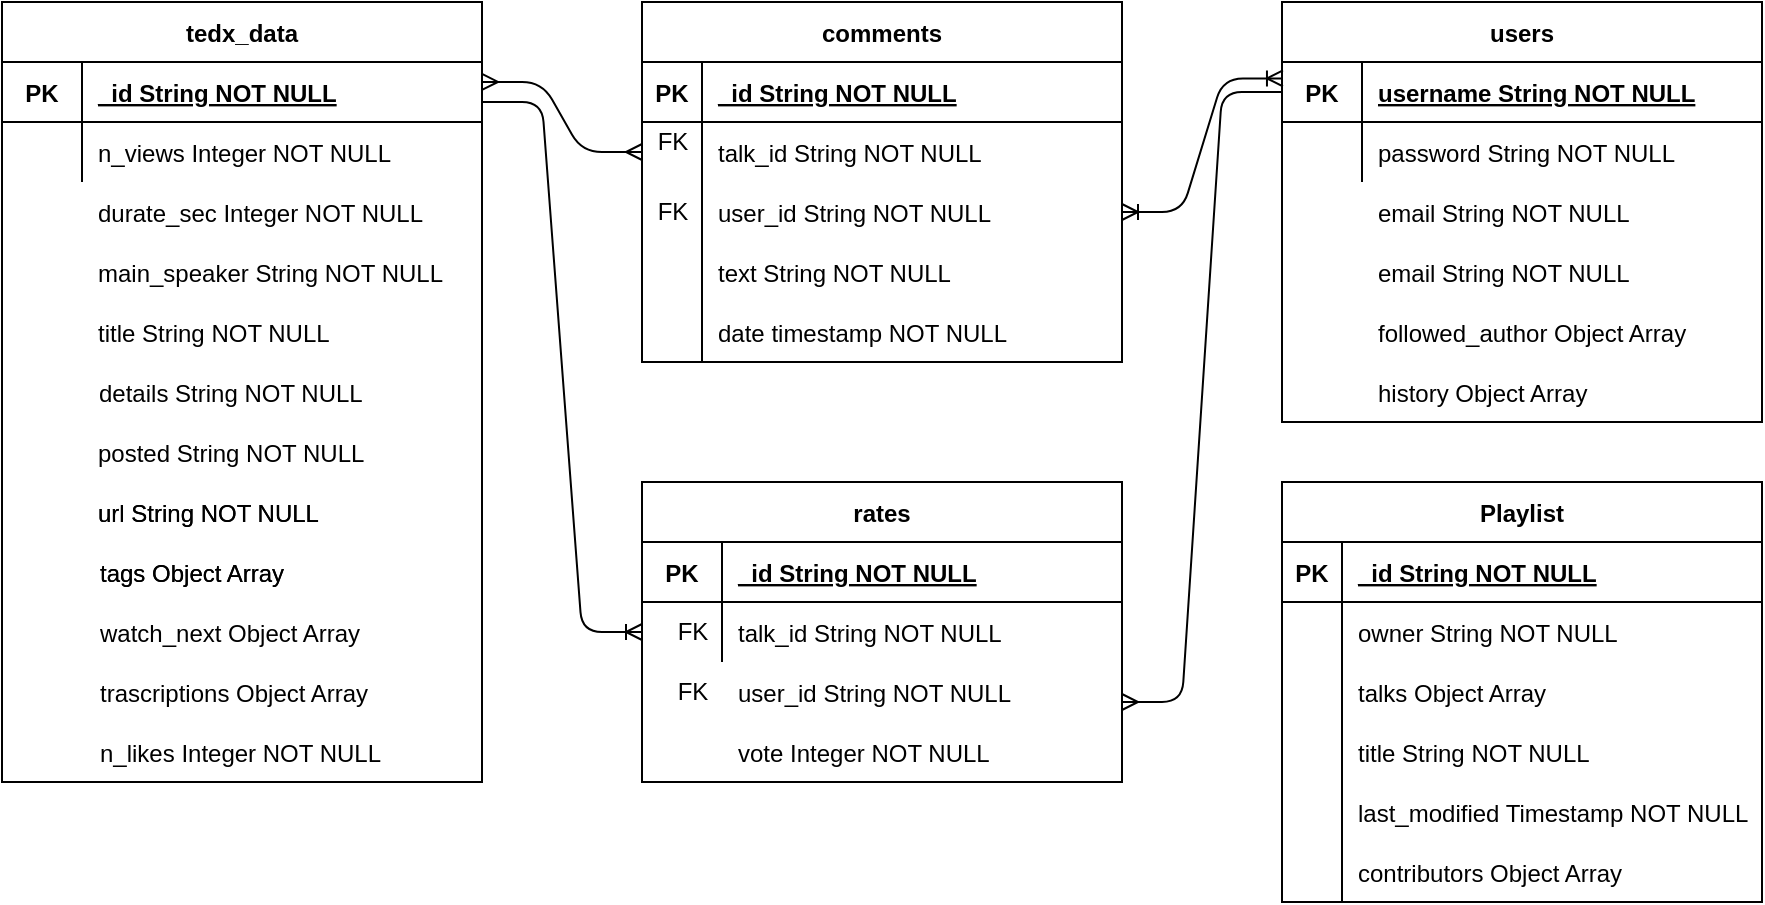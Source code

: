 <mxfile version="14.2.5" type="device"><diagram id="R2lEEEUBdFMjLlhIrx00" name="Page-1"><mxGraphModel dx="1242" dy="456" grid="1" gridSize="10" guides="1" tooltips="1" connect="1" arrows="1" fold="1" page="1" pageScale="1" pageWidth="850" pageHeight="1100" math="0" shadow="0" extFonts="Permanent Marker^https://fonts.googleapis.com/css?family=Permanent+Marker"><root><mxCell id="0"/><mxCell id="1" parent="0"/><mxCell id="C-vyLk0tnHw3VtMMgP7b-23" value="tedx_data" style="shape=table;startSize=30;container=1;collapsible=1;childLayout=tableLayout;fixedRows=1;rowLines=0;fontStyle=1;align=center;resizeLast=1;" parent="1" vertex="1"><mxGeometry x="40" y="80" width="240" height="390" as="geometry"><mxRectangle x="120" y="120" width="90" height="30" as="alternateBounds"/></mxGeometry></mxCell><mxCell id="C-vyLk0tnHw3VtMMgP7b-24" value="" style="shape=partialRectangle;collapsible=0;dropTarget=0;pointerEvents=0;fillColor=none;points=[[0,0.5],[1,0.5]];portConstraint=eastwest;top=0;left=0;right=0;bottom=1;" parent="C-vyLk0tnHw3VtMMgP7b-23" vertex="1"><mxGeometry y="30" width="240" height="30" as="geometry"/></mxCell><mxCell id="C-vyLk0tnHw3VtMMgP7b-25" value="PK" style="shape=partialRectangle;overflow=hidden;connectable=0;fillColor=none;top=0;left=0;bottom=0;right=0;fontStyle=1;" parent="C-vyLk0tnHw3VtMMgP7b-24" vertex="1"><mxGeometry width="40" height="30" as="geometry"/></mxCell><mxCell id="C-vyLk0tnHw3VtMMgP7b-26" value="_id String NOT NULL " style="shape=partialRectangle;overflow=hidden;connectable=0;fillColor=none;top=0;left=0;bottom=0;right=0;align=left;spacingLeft=6;fontStyle=5;" parent="C-vyLk0tnHw3VtMMgP7b-24" vertex="1"><mxGeometry x="40" width="200" height="30" as="geometry"/></mxCell><mxCell id="C-vyLk0tnHw3VtMMgP7b-27" value="" style="shape=partialRectangle;collapsible=0;dropTarget=0;pointerEvents=0;fillColor=none;points=[[0,0.5],[1,0.5]];portConstraint=eastwest;top=0;left=0;right=0;bottom=0;" parent="C-vyLk0tnHw3VtMMgP7b-23" vertex="1"><mxGeometry y="60" width="240" height="30" as="geometry"/></mxCell><mxCell id="C-vyLk0tnHw3VtMMgP7b-28" value="" style="shape=partialRectangle;overflow=hidden;connectable=0;fillColor=none;top=0;left=0;bottom=0;right=0;" parent="C-vyLk0tnHw3VtMMgP7b-27" vertex="1"><mxGeometry width="40" height="30" as="geometry"/></mxCell><mxCell id="C-vyLk0tnHw3VtMMgP7b-29" value="n_views Integer NOT NULL" style="shape=partialRectangle;overflow=hidden;connectable=0;fillColor=none;top=0;left=0;bottom=0;right=0;align=left;spacingLeft=6;" parent="C-vyLk0tnHw3VtMMgP7b-27" vertex="1"><mxGeometry x="40" width="200" height="30" as="geometry"/></mxCell><mxCell id="QtyGbuVGJ7OEJedMyUHA-4" value="" style="shape=partialRectangle;collapsible=0;dropTarget=0;pointerEvents=0;fillColor=none;points=[[0,0.5],[1,0.5]];portConstraint=eastwest;top=0;left=0;right=0;bottom=0;align=left;" vertex="1" parent="1"><mxGeometry x="80" y="170" width="210" height="30" as="geometry"/></mxCell><mxCell id="QtyGbuVGJ7OEJedMyUHA-5" value="" style="shape=partialRectangle;overflow=hidden;connectable=0;fillColor=none;top=0;left=0;bottom=0;right=0;" vertex="1" parent="QtyGbuVGJ7OEJedMyUHA-4"><mxGeometry width="25.2" height="30" as="geometry"/></mxCell><mxCell id="QtyGbuVGJ7OEJedMyUHA-6" value="durate_sec Integer NOT NULL" style="shape=partialRectangle;overflow=hidden;connectable=0;fillColor=none;top=0;left=0;bottom=0;right=0;align=left;spacingLeft=6;" vertex="1" parent="QtyGbuVGJ7OEJedMyUHA-4"><mxGeometry width="184.8" height="30" as="geometry"/></mxCell><mxCell id="QtyGbuVGJ7OEJedMyUHA-7" value="" style="shape=partialRectangle;collapsible=0;dropTarget=0;pointerEvents=0;fillColor=none;points=[[0,0.5],[1,0.5]];portConstraint=eastwest;top=0;left=0;right=0;bottom=0;" vertex="1" parent="1"><mxGeometry x="80" y="200" width="210" height="30" as="geometry"/></mxCell><mxCell id="QtyGbuVGJ7OEJedMyUHA-8" value="" style="shape=partialRectangle;overflow=hidden;connectable=0;fillColor=none;top=0;left=0;bottom=0;right=0;" vertex="1" parent="QtyGbuVGJ7OEJedMyUHA-7"><mxGeometry width="25.2" height="30" as="geometry"/></mxCell><mxCell id="QtyGbuVGJ7OEJedMyUHA-9" value="main_speaker String NOT NULL" style="shape=partialRectangle;overflow=hidden;connectable=0;fillColor=none;top=0;left=0;bottom=0;right=0;align=left;spacingLeft=6;" vertex="1" parent="QtyGbuVGJ7OEJedMyUHA-7"><mxGeometry width="200" height="30" as="geometry"/></mxCell><mxCell id="QtyGbuVGJ7OEJedMyUHA-10" value="" style="shape=partialRectangle;collapsible=0;dropTarget=0;pointerEvents=0;fillColor=none;points=[[0,0.5],[1,0.5]];portConstraint=eastwest;top=0;left=0;right=0;bottom=0;" vertex="1" parent="1"><mxGeometry x="90" y="230" width="200" height="30" as="geometry"/></mxCell><mxCell id="QtyGbuVGJ7OEJedMyUHA-11" value="" style="shape=partialRectangle;overflow=hidden;connectable=0;fillColor=none;top=0;left=0;bottom=0;right=0;" vertex="1" parent="QtyGbuVGJ7OEJedMyUHA-10"><mxGeometry width="24" height="30" as="geometry"/></mxCell><mxCell id="QtyGbuVGJ7OEJedMyUHA-12" value="title String NOT NULL" style="shape=partialRectangle;overflow=hidden;connectable=0;fillColor=none;top=0;left=0;bottom=0;right=0;align=left;spacingLeft=6;" vertex="1" parent="QtyGbuVGJ7OEJedMyUHA-10"><mxGeometry x="-10" width="200" height="30" as="geometry"/></mxCell><mxCell id="QtyGbuVGJ7OEJedMyUHA-13" value="" style="shape=partialRectangle;collapsible=0;dropTarget=0;pointerEvents=0;fillColor=none;points=[[0,0.5],[1,0.5]];portConstraint=eastwest;top=0;left=0;right=0;bottom=0;" vertex="1" parent="1"><mxGeometry x="90" y="260" width="190" height="30" as="geometry"/></mxCell><mxCell id="QtyGbuVGJ7OEJedMyUHA-14" value="" style="shape=partialRectangle;overflow=hidden;connectable=0;fillColor=none;top=0;left=0;bottom=0;right=0;" vertex="1" parent="QtyGbuVGJ7OEJedMyUHA-13"><mxGeometry width="22.8" height="30" as="geometry"/></mxCell><mxCell id="QtyGbuVGJ7OEJedMyUHA-15" value="details String NOT NULL" style="shape=partialRectangle;overflow=hidden;connectable=0;fillColor=none;top=0;left=0;bottom=0;right=0;align=left;spacingLeft=6;" vertex="1" parent="QtyGbuVGJ7OEJedMyUHA-13"><mxGeometry x="-9.5" width="190" height="30" as="geometry"/></mxCell><mxCell id="QtyGbuVGJ7OEJedMyUHA-16" value="" style="shape=partialRectangle;collapsible=0;dropTarget=0;pointerEvents=0;fillColor=none;points=[[0,0.5],[1,0.5]];portConstraint=eastwest;top=0;left=0;right=0;bottom=0;" vertex="1" parent="1"><mxGeometry x="90" y="290" width="200" height="30" as="geometry"/></mxCell><mxCell id="QtyGbuVGJ7OEJedMyUHA-17" value="" style="shape=partialRectangle;overflow=hidden;connectable=0;fillColor=none;top=0;left=0;bottom=0;right=0;" vertex="1" parent="QtyGbuVGJ7OEJedMyUHA-16"><mxGeometry width="24" height="30" as="geometry"/></mxCell><mxCell id="QtyGbuVGJ7OEJedMyUHA-18" value="posted String NOT NULL" style="shape=partialRectangle;overflow=hidden;connectable=0;fillColor=none;top=0;left=0;bottom=0;right=0;align=left;spacingLeft=6;" vertex="1" parent="QtyGbuVGJ7OEJedMyUHA-16"><mxGeometry x="-10" width="200" height="30" as="geometry"/></mxCell><mxCell id="QtyGbuVGJ7OEJedMyUHA-19" value="" style="shape=partialRectangle;collapsible=0;dropTarget=0;pointerEvents=0;fillColor=none;points=[[0,0.5],[1,0.5]];portConstraint=eastwest;top=0;left=0;right=0;bottom=0;" vertex="1" parent="1"><mxGeometry x="90" y="320" width="200" height="30" as="geometry"/></mxCell><mxCell id="QtyGbuVGJ7OEJedMyUHA-20" value="" style="shape=partialRectangle;overflow=hidden;connectable=0;fillColor=none;top=0;left=0;bottom=0;right=0;" vertex="1" parent="QtyGbuVGJ7OEJedMyUHA-19"><mxGeometry width="24" height="30" as="geometry"/></mxCell><mxCell id="QtyGbuVGJ7OEJedMyUHA-21" value="url String NOT NULL" style="shape=partialRectangle;overflow=hidden;connectable=0;fillColor=none;top=0;left=0;bottom=0;right=0;align=left;spacingLeft=6;" vertex="1" parent="QtyGbuVGJ7OEJedMyUHA-19"><mxGeometry x="-10" width="200" height="30" as="geometry"/></mxCell><mxCell id="QtyGbuVGJ7OEJedMyUHA-22" value="" style="shape=partialRectangle;collapsible=0;dropTarget=0;pointerEvents=0;fillColor=none;points=[[0,0.5],[1,0.5]];portConstraint=eastwest;top=0;left=0;right=0;bottom=0;" vertex="1" parent="1"><mxGeometry x="90" y="350" width="180" height="30" as="geometry"/></mxCell><mxCell id="QtyGbuVGJ7OEJedMyUHA-23" value="" style="shape=partialRectangle;overflow=hidden;connectable=0;fillColor=none;top=0;left=0;bottom=0;right=0;" vertex="1" parent="QtyGbuVGJ7OEJedMyUHA-22"><mxGeometry width="21.6" height="30" as="geometry"/></mxCell><mxCell id="QtyGbuVGJ7OEJedMyUHA-24" value="tags Object Array" style="shape=partialRectangle;overflow=hidden;connectable=0;fillColor=none;top=0;left=0;bottom=0;right=0;align=left;spacingLeft=6;" vertex="1" parent="QtyGbuVGJ7OEJedMyUHA-22"><mxGeometry x="-9" width="180" height="30" as="geometry"/></mxCell><mxCell id="QtyGbuVGJ7OEJedMyUHA-25" value="" style="shape=partialRectangle;collapsible=0;dropTarget=0;pointerEvents=0;fillColor=none;points=[[0,0.5],[1,0.5]];portConstraint=eastwest;top=0;left=0;right=0;bottom=0;" vertex="1" parent="1"><mxGeometry x="90" y="320" width="200" height="30" as="geometry"/></mxCell><mxCell id="QtyGbuVGJ7OEJedMyUHA-26" value="" style="shape=partialRectangle;overflow=hidden;connectable=0;fillColor=none;top=0;left=0;bottom=0;right=0;" vertex="1" parent="QtyGbuVGJ7OEJedMyUHA-25"><mxGeometry width="24" height="30" as="geometry"/></mxCell><mxCell id="QtyGbuVGJ7OEJedMyUHA-27" value="url String NOT NULL" style="shape=partialRectangle;overflow=hidden;connectable=0;fillColor=none;top=0;left=0;bottom=0;right=0;align=left;spacingLeft=6;" vertex="1" parent="QtyGbuVGJ7OEJedMyUHA-25"><mxGeometry x="-10" width="200" height="30" as="geometry"/></mxCell><mxCell id="QtyGbuVGJ7OEJedMyUHA-28" value="" style="shape=partialRectangle;collapsible=0;dropTarget=0;pointerEvents=0;fillColor=none;points=[[0,0.5],[1,0.5]];portConstraint=eastwest;top=0;left=0;right=0;bottom=0;" vertex="1" parent="1"><mxGeometry x="90" y="350" width="180" height="30" as="geometry"/></mxCell><mxCell id="QtyGbuVGJ7OEJedMyUHA-29" value="" style="shape=partialRectangle;overflow=hidden;connectable=0;fillColor=none;top=0;left=0;bottom=0;right=0;" vertex="1" parent="QtyGbuVGJ7OEJedMyUHA-28"><mxGeometry width="21.6" height="30" as="geometry"/></mxCell><mxCell id="QtyGbuVGJ7OEJedMyUHA-30" value="tags Object Array" style="shape=partialRectangle;overflow=hidden;connectable=0;fillColor=none;top=0;left=0;bottom=0;right=0;align=left;spacingLeft=6;" vertex="1" parent="QtyGbuVGJ7OEJedMyUHA-28"><mxGeometry x="-9" width="180" height="30" as="geometry"/></mxCell><mxCell id="QtyGbuVGJ7OEJedMyUHA-37" value="" style="shape=partialRectangle;collapsible=0;dropTarget=0;pointerEvents=0;fillColor=none;points=[[0,0.5],[1,0.5]];portConstraint=eastwest;top=0;left=0;right=0;bottom=0;" vertex="1" parent="1"><mxGeometry x="90" y="380" width="180" height="30" as="geometry"/></mxCell><mxCell id="QtyGbuVGJ7OEJedMyUHA-38" value="" style="shape=partialRectangle;overflow=hidden;connectable=0;fillColor=none;top=0;left=0;bottom=0;right=0;" vertex="1" parent="QtyGbuVGJ7OEJedMyUHA-37"><mxGeometry width="21.6" height="30" as="geometry"/></mxCell><mxCell id="QtyGbuVGJ7OEJedMyUHA-39" value="watch_next Object Array" style="shape=partialRectangle;overflow=hidden;connectable=0;fillColor=none;top=0;left=0;bottom=0;right=0;align=left;spacingLeft=6;" vertex="1" parent="QtyGbuVGJ7OEJedMyUHA-37"><mxGeometry x="-9" width="180" height="30" as="geometry"/></mxCell><mxCell id="QtyGbuVGJ7OEJedMyUHA-40" value="" style="shape=partialRectangle;collapsible=0;dropTarget=0;pointerEvents=0;fillColor=none;points=[[0,0.5],[1,0.5]];portConstraint=eastwest;top=0;left=0;right=0;bottom=0;" vertex="1" parent="1"><mxGeometry x="90" y="410" width="180" height="30" as="geometry"/></mxCell><mxCell id="QtyGbuVGJ7OEJedMyUHA-41" value="" style="shape=partialRectangle;overflow=hidden;connectable=0;fillColor=none;top=0;left=0;bottom=0;right=0;" vertex="1" parent="QtyGbuVGJ7OEJedMyUHA-40"><mxGeometry width="21.6" height="30" as="geometry"/></mxCell><mxCell id="QtyGbuVGJ7OEJedMyUHA-42" value="trascriptions Object Array" style="shape=partialRectangle;overflow=hidden;connectable=0;fillColor=none;top=0;left=0;bottom=0;right=0;align=left;spacingLeft=6;" vertex="1" parent="QtyGbuVGJ7OEJedMyUHA-40"><mxGeometry x="-9" width="180" height="30" as="geometry"/></mxCell><mxCell id="QtyGbuVGJ7OEJedMyUHA-43" value="" style="shape=partialRectangle;collapsible=0;dropTarget=0;pointerEvents=0;fillColor=none;points=[[0,0.5],[1,0.5]];portConstraint=eastwest;top=0;left=0;right=0;bottom=0;fontColor=#009900;" vertex="1" parent="1"><mxGeometry x="90" y="440" width="180" height="30" as="geometry"/></mxCell><mxCell id="QtyGbuVGJ7OEJedMyUHA-44" value="" style="shape=partialRectangle;overflow=hidden;connectable=0;fillColor=none;top=0;left=0;bottom=0;right=0;" vertex="1" parent="QtyGbuVGJ7OEJedMyUHA-43"><mxGeometry width="21.6" height="30" as="geometry"/></mxCell><mxCell id="QtyGbuVGJ7OEJedMyUHA-45" value="n_likes Integer NOT NULL" style="shape=partialRectangle;overflow=hidden;connectable=0;fillColor=none;top=0;left=0;bottom=0;right=0;align=left;spacingLeft=6;" vertex="1" parent="QtyGbuVGJ7OEJedMyUHA-43"><mxGeometry x="-9" width="180" height="30" as="geometry"/></mxCell><mxCell id="QtyGbuVGJ7OEJedMyUHA-46" value="users" style="shape=table;startSize=30;container=1;collapsible=1;childLayout=tableLayout;fixedRows=1;rowLines=0;fontStyle=1;align=center;resizeLast=1;" vertex="1" parent="1"><mxGeometry x="680" y="80" width="240" height="210" as="geometry"><mxRectangle x="120" y="120" width="90" height="30" as="alternateBounds"/></mxGeometry></mxCell><mxCell id="QtyGbuVGJ7OEJedMyUHA-47" value="" style="shape=partialRectangle;collapsible=0;dropTarget=0;pointerEvents=0;fillColor=none;points=[[0,0.5],[1,0.5]];portConstraint=eastwest;top=0;left=0;right=0;bottom=1;" vertex="1" parent="QtyGbuVGJ7OEJedMyUHA-46"><mxGeometry y="30" width="240" height="30" as="geometry"/></mxCell><mxCell id="QtyGbuVGJ7OEJedMyUHA-48" value="PK" style="shape=partialRectangle;overflow=hidden;connectable=0;fillColor=none;top=0;left=0;bottom=0;right=0;fontStyle=1;" vertex="1" parent="QtyGbuVGJ7OEJedMyUHA-47"><mxGeometry width="40" height="30" as="geometry"/></mxCell><mxCell id="QtyGbuVGJ7OEJedMyUHA-49" value="username String NOT NULL" style="shape=partialRectangle;overflow=hidden;connectable=0;fillColor=none;top=0;left=0;bottom=0;right=0;align=left;spacingLeft=6;fontStyle=5;" vertex="1" parent="QtyGbuVGJ7OEJedMyUHA-47"><mxGeometry x="40" width="200" height="30" as="geometry"/></mxCell><mxCell id="QtyGbuVGJ7OEJedMyUHA-50" value="" style="shape=partialRectangle;collapsible=0;dropTarget=0;pointerEvents=0;fillColor=none;points=[[0,0.5],[1,0.5]];portConstraint=eastwest;top=0;left=0;right=0;bottom=0;" vertex="1" parent="QtyGbuVGJ7OEJedMyUHA-46"><mxGeometry y="60" width="240" height="30" as="geometry"/></mxCell><mxCell id="QtyGbuVGJ7OEJedMyUHA-51" value="" style="shape=partialRectangle;overflow=hidden;connectable=0;fillColor=none;top=0;left=0;bottom=0;right=0;" vertex="1" parent="QtyGbuVGJ7OEJedMyUHA-50"><mxGeometry width="40" height="30" as="geometry"/></mxCell><mxCell id="QtyGbuVGJ7OEJedMyUHA-52" value="password String NOT NULL" style="shape=partialRectangle;overflow=hidden;connectable=0;fillColor=none;top=0;left=0;bottom=0;right=0;align=left;spacingLeft=6;" vertex="1" parent="QtyGbuVGJ7OEJedMyUHA-50"><mxGeometry x="40" width="200" height="30" as="geometry"/></mxCell><mxCell id="QtyGbuVGJ7OEJedMyUHA-53" value="" style="shape=partialRectangle;collapsible=0;dropTarget=0;pointerEvents=0;fillColor=none;points=[[0,0.5],[1,0.5]];portConstraint=eastwest;top=0;left=0;right=0;bottom=0;align=left;" vertex="1" parent="1"><mxGeometry x="720" y="170" width="200" height="30" as="geometry"/></mxCell><mxCell id="QtyGbuVGJ7OEJedMyUHA-54" value="" style="shape=partialRectangle;overflow=hidden;connectable=0;fillColor=none;top=0;left=0;bottom=0;right=0;" vertex="1" parent="QtyGbuVGJ7OEJedMyUHA-53"><mxGeometry width="24" height="30" as="geometry"/></mxCell><mxCell id="QtyGbuVGJ7OEJedMyUHA-55" value="email String NOT NULL" style="shape=partialRectangle;overflow=hidden;connectable=0;fillColor=none;top=0;left=0;bottom=0;right=0;align=left;spacingLeft=6;" vertex="1" parent="QtyGbuVGJ7OEJedMyUHA-53"><mxGeometry width="176" height="30" as="geometry"/></mxCell><mxCell id="QtyGbuVGJ7OEJedMyUHA-125" value="rates" style="shape=table;startSize=30;container=1;collapsible=1;childLayout=tableLayout;fixedRows=1;rowLines=0;fontStyle=1;align=center;resizeLast=1;" vertex="1" parent="1"><mxGeometry x="360" y="320" width="240" height="150" as="geometry"><mxRectangle x="120" y="120" width="90" height="30" as="alternateBounds"/></mxGeometry></mxCell><mxCell id="QtyGbuVGJ7OEJedMyUHA-126" value="" style="shape=partialRectangle;collapsible=0;dropTarget=0;pointerEvents=0;fillColor=none;points=[[0,0.5],[1,0.5]];portConstraint=eastwest;top=0;left=0;right=0;bottom=1;" vertex="1" parent="QtyGbuVGJ7OEJedMyUHA-125"><mxGeometry y="30" width="240" height="30" as="geometry"/></mxCell><mxCell id="QtyGbuVGJ7OEJedMyUHA-127" value="PK" style="shape=partialRectangle;overflow=hidden;connectable=0;fillColor=none;top=0;left=0;bottom=0;right=0;fontStyle=1;" vertex="1" parent="QtyGbuVGJ7OEJedMyUHA-126"><mxGeometry width="40" height="30" as="geometry"/></mxCell><mxCell id="QtyGbuVGJ7OEJedMyUHA-128" value="_id String NOT NULL" style="shape=partialRectangle;overflow=hidden;connectable=0;fillColor=none;top=0;left=0;bottom=0;right=0;align=left;spacingLeft=6;fontStyle=5;" vertex="1" parent="QtyGbuVGJ7OEJedMyUHA-126"><mxGeometry x="40" width="200" height="30" as="geometry"/></mxCell><mxCell id="QtyGbuVGJ7OEJedMyUHA-129" value="" style="shape=partialRectangle;collapsible=0;dropTarget=0;pointerEvents=0;fillColor=none;points=[[0,0.5],[1,0.5]];portConstraint=eastwest;top=0;left=0;right=0;bottom=0;" vertex="1" parent="QtyGbuVGJ7OEJedMyUHA-125"><mxGeometry y="60" width="240" height="30" as="geometry"/></mxCell><mxCell id="QtyGbuVGJ7OEJedMyUHA-130" value="" style="shape=partialRectangle;overflow=hidden;connectable=0;fillColor=none;top=0;left=0;bottom=0;right=0;" vertex="1" parent="QtyGbuVGJ7OEJedMyUHA-129"><mxGeometry width="40" height="30" as="geometry"/></mxCell><mxCell id="QtyGbuVGJ7OEJedMyUHA-131" value="talk_id String NOT NULL" style="shape=partialRectangle;overflow=hidden;connectable=0;fillColor=none;top=0;left=0;bottom=0;right=0;align=left;spacingLeft=6;" vertex="1" parent="QtyGbuVGJ7OEJedMyUHA-129"><mxGeometry x="40" width="200" height="30" as="geometry"/></mxCell><mxCell id="QtyGbuVGJ7OEJedMyUHA-132" value="" style="shape=partialRectangle;collapsible=0;dropTarget=0;pointerEvents=0;fillColor=none;points=[[0,0.5],[1,0.5]];portConstraint=eastwest;top=0;left=0;right=0;bottom=0;align=left;" vertex="1" parent="1"><mxGeometry x="410" y="120" width="210" height="30" as="geometry"/></mxCell><mxCell id="QtyGbuVGJ7OEJedMyUHA-133" value="" style="shape=partialRectangle;overflow=hidden;connectable=0;fillColor=none;top=0;left=0;bottom=0;right=0;" vertex="1" parent="QtyGbuVGJ7OEJedMyUHA-132"><mxGeometry y="-40" width="25.2" height="30" as="geometry"/></mxCell><mxCell id="QtyGbuVGJ7OEJedMyUHA-135" value="" style="shape=partialRectangle;collapsible=0;dropTarget=0;pointerEvents=0;fillColor=none;points=[[0,0.5],[1,0.5]];portConstraint=eastwest;top=0;left=0;right=0;bottom=0;align=left;" vertex="1" parent="1"><mxGeometry x="400" y="440" width="210" height="30" as="geometry"/></mxCell><mxCell id="QtyGbuVGJ7OEJedMyUHA-136" value="" style="shape=partialRectangle;overflow=hidden;connectable=0;fillColor=none;top=0;left=0;bottom=0;right=0;" vertex="1" parent="QtyGbuVGJ7OEJedMyUHA-135"><mxGeometry width="25.2" height="30" as="geometry"/></mxCell><mxCell id="QtyGbuVGJ7OEJedMyUHA-137" value="vote Integer NOT NULL" style="shape=partialRectangle;overflow=hidden;connectable=0;fillColor=none;top=0;left=0;bottom=0;right=0;align=left;spacingLeft=6;" vertex="1" parent="QtyGbuVGJ7OEJedMyUHA-135"><mxGeometry width="184.8" height="30" as="geometry"/></mxCell><mxCell id="QtyGbuVGJ7OEJedMyUHA-149" value="&lt;font color=&quot;#000000&quot;&gt;FK&lt;/font&gt;" style="text;html=1;resizable=0;autosize=1;align=center;verticalAlign=middle;points=[];fillColor=none;strokeColor=none;rounded=0;fontColor=#009900;" vertex="1" parent="1"><mxGeometry x="370" y="385" width="30" height="20" as="geometry"/></mxCell><mxCell id="QtyGbuVGJ7OEJedMyUHA-151" value="&lt;font color=&quot;#000000&quot;&gt;FK&lt;/font&gt;" style="text;html=1;resizable=0;autosize=1;align=center;verticalAlign=middle;points=[];fillColor=none;strokeColor=none;rounded=0;fontColor=#009900;" vertex="1" parent="1"><mxGeometry x="370" y="415" width="30" height="20" as="geometry"/></mxCell><mxCell id="QtyGbuVGJ7OEJedMyUHA-134" value="user_id String NOT NULL" style="shape=partialRectangle;overflow=hidden;connectable=0;fillColor=none;top=0;left=0;bottom=0;right=0;align=left;spacingLeft=6;" vertex="1" parent="1"><mxGeometry x="400" y="410" width="184.8" height="30" as="geometry"/></mxCell><mxCell id="QtyGbuVGJ7OEJedMyUHA-176" value="comments" style="shape=table;startSize=30;container=1;collapsible=1;childLayout=tableLayout;fixedRows=1;rowLines=0;fontStyle=1;align=center;resizeLast=1;" vertex="1" parent="1"><mxGeometry x="360" y="80" width="240" height="180" as="geometry"/></mxCell><mxCell id="QtyGbuVGJ7OEJedMyUHA-177" value="" style="shape=partialRectangle;collapsible=0;dropTarget=0;pointerEvents=0;fillColor=none;top=0;left=0;bottom=1;right=0;points=[[0,0.5],[1,0.5]];portConstraint=eastwest;" vertex="1" parent="QtyGbuVGJ7OEJedMyUHA-176"><mxGeometry y="30" width="240" height="30" as="geometry"/></mxCell><mxCell id="QtyGbuVGJ7OEJedMyUHA-178" value="PK" style="shape=partialRectangle;connectable=0;fillColor=none;top=0;left=0;bottom=0;right=0;fontStyle=1;overflow=hidden;" vertex="1" parent="QtyGbuVGJ7OEJedMyUHA-177"><mxGeometry width="30" height="30" as="geometry"/></mxCell><mxCell id="QtyGbuVGJ7OEJedMyUHA-179" value="_id String NOT NULL" style="shape=partialRectangle;connectable=0;fillColor=none;top=0;left=0;bottom=0;right=0;align=left;spacingLeft=6;fontStyle=5;overflow=hidden;" vertex="1" parent="QtyGbuVGJ7OEJedMyUHA-177"><mxGeometry x="30" width="210" height="30" as="geometry"/></mxCell><mxCell id="QtyGbuVGJ7OEJedMyUHA-180" value="" style="shape=partialRectangle;collapsible=0;dropTarget=0;pointerEvents=0;fillColor=none;top=0;left=0;bottom=0;right=0;points=[[0,0.5],[1,0.5]];portConstraint=eastwest;" vertex="1" parent="QtyGbuVGJ7OEJedMyUHA-176"><mxGeometry y="60" width="240" height="30" as="geometry"/></mxCell><mxCell id="QtyGbuVGJ7OEJedMyUHA-181" value="" style="shape=partialRectangle;connectable=0;fillColor=none;top=0;left=0;bottom=0;right=0;editable=1;overflow=hidden;" vertex="1" parent="QtyGbuVGJ7OEJedMyUHA-180"><mxGeometry width="30" height="30" as="geometry"/></mxCell><mxCell id="QtyGbuVGJ7OEJedMyUHA-182" value="talk_id String NOT NULL" style="shape=partialRectangle;connectable=0;fillColor=none;top=0;left=0;bottom=0;right=0;align=left;spacingLeft=6;overflow=hidden;" vertex="1" parent="QtyGbuVGJ7OEJedMyUHA-180"><mxGeometry x="30" width="210" height="30" as="geometry"/></mxCell><mxCell id="QtyGbuVGJ7OEJedMyUHA-183" value="" style="shape=partialRectangle;collapsible=0;dropTarget=0;pointerEvents=0;fillColor=none;top=0;left=0;bottom=0;right=0;points=[[0,0.5],[1,0.5]];portConstraint=eastwest;" vertex="1" parent="QtyGbuVGJ7OEJedMyUHA-176"><mxGeometry y="90" width="240" height="30" as="geometry"/></mxCell><mxCell id="QtyGbuVGJ7OEJedMyUHA-184" value="" style="shape=partialRectangle;connectable=0;fillColor=none;top=0;left=0;bottom=0;right=0;editable=1;overflow=hidden;" vertex="1" parent="QtyGbuVGJ7OEJedMyUHA-183"><mxGeometry width="30" height="30" as="geometry"/></mxCell><mxCell id="QtyGbuVGJ7OEJedMyUHA-185" value="user_id String NOT NULL" style="shape=partialRectangle;connectable=0;fillColor=none;top=0;left=0;bottom=0;right=0;align=left;spacingLeft=6;overflow=hidden;" vertex="1" parent="QtyGbuVGJ7OEJedMyUHA-183"><mxGeometry x="30" width="210" height="30" as="geometry"/></mxCell><mxCell id="QtyGbuVGJ7OEJedMyUHA-186" value="" style="shape=partialRectangle;collapsible=0;dropTarget=0;pointerEvents=0;fillColor=none;top=0;left=0;bottom=0;right=0;points=[[0,0.5],[1,0.5]];portConstraint=eastwest;" vertex="1" parent="QtyGbuVGJ7OEJedMyUHA-176"><mxGeometry y="120" width="240" height="30" as="geometry"/></mxCell><mxCell id="QtyGbuVGJ7OEJedMyUHA-187" value="" style="shape=partialRectangle;connectable=0;fillColor=none;top=0;left=0;bottom=0;right=0;editable=1;overflow=hidden;" vertex="1" parent="QtyGbuVGJ7OEJedMyUHA-186"><mxGeometry width="30" height="30" as="geometry"/></mxCell><mxCell id="QtyGbuVGJ7OEJedMyUHA-188" value="text String NOT NULL" style="shape=partialRectangle;connectable=0;fillColor=none;top=0;left=0;bottom=0;right=0;align=left;spacingLeft=6;overflow=hidden;" vertex="1" parent="QtyGbuVGJ7OEJedMyUHA-186"><mxGeometry x="30" width="210" height="30" as="geometry"/></mxCell><mxCell id="QtyGbuVGJ7OEJedMyUHA-189" value="" style="shape=partialRectangle;collapsible=0;dropTarget=0;pointerEvents=0;fillColor=none;top=0;left=0;bottom=0;right=0;points=[[0,0.5],[1,0.5]];portConstraint=eastwest;" vertex="1" parent="QtyGbuVGJ7OEJedMyUHA-176"><mxGeometry y="150" width="240" height="30" as="geometry"/></mxCell><mxCell id="QtyGbuVGJ7OEJedMyUHA-190" value="" style="shape=partialRectangle;connectable=0;fillColor=none;top=0;left=0;bottom=0;right=0;editable=1;overflow=hidden;" vertex="1" parent="QtyGbuVGJ7OEJedMyUHA-189"><mxGeometry width="30" height="30" as="geometry"/></mxCell><mxCell id="QtyGbuVGJ7OEJedMyUHA-191" value="date timestamp NOT NULL" style="shape=partialRectangle;connectable=0;fillColor=none;top=0;left=0;bottom=0;right=0;align=left;spacingLeft=6;overflow=hidden;" vertex="1" parent="QtyGbuVGJ7OEJedMyUHA-189"><mxGeometry x="30" width="210" height="30" as="geometry"/></mxCell><mxCell id="QtyGbuVGJ7OEJedMyUHA-196" value="" style="edgeStyle=entityRelationEdgeStyle;fontSize=12;html=1;endArrow=ERoneToMany;startArrow=ERoneToMany;entryX=0.002;entryY=0.273;entryDx=0;entryDy=0;exitX=1;exitY=0.5;exitDx=0;exitDy=0;entryPerimeter=0;" edge="1" parent="1" source="QtyGbuVGJ7OEJedMyUHA-183" target="QtyGbuVGJ7OEJedMyUHA-47"><mxGeometry width="100" height="100" relative="1" as="geometry"><mxPoint x="610" y="45" as="sourcePoint"/><mxPoint x="640" y="125" as="targetPoint"/></mxGeometry></mxCell><mxCell id="QtyGbuVGJ7OEJedMyUHA-199" value="" style="edgeStyle=entityRelationEdgeStyle;fontSize=12;html=1;endArrow=ERmany;startArrow=ERmany;exitX=1;exitY=0.333;exitDx=0;exitDy=0;entryX=0;entryY=0.5;entryDx=0;entryDy=0;exitPerimeter=0;" edge="1" parent="1" source="C-vyLk0tnHw3VtMMgP7b-24" target="QtyGbuVGJ7OEJedMyUHA-180"><mxGeometry width="100" height="100" relative="1" as="geometry"><mxPoint x="220" y="250" as="sourcePoint"/><mxPoint x="320" y="150" as="targetPoint"/></mxGeometry></mxCell><mxCell id="QtyGbuVGJ7OEJedMyUHA-200" value="" style="edgeStyle=entityRelationEdgeStyle;fontSize=12;html=1;endArrow=ERoneToMany;entryX=0;entryY=0.5;entryDx=0;entryDy=0;" edge="1" parent="1" target="QtyGbuVGJ7OEJedMyUHA-129"><mxGeometry width="100" height="100" relative="1" as="geometry"><mxPoint x="280" y="130" as="sourcePoint"/><mxPoint x="520" y="210" as="targetPoint"/></mxGeometry></mxCell><mxCell id="QtyGbuVGJ7OEJedMyUHA-203" value="" style="edgeStyle=entityRelationEdgeStyle;fontSize=12;html=1;endArrow=none;endFill=0;startArrow=ERmany;startFill=0;entryX=0;entryY=0.5;entryDx=0;entryDy=0;" edge="1" parent="1" target="QtyGbuVGJ7OEJedMyUHA-47"><mxGeometry width="100" height="100" relative="1" as="geometry"><mxPoint x="600" y="430" as="sourcePoint"/><mxPoint x="870" y="370" as="targetPoint"/></mxGeometry></mxCell><mxCell id="QtyGbuVGJ7OEJedMyUHA-204" value="" style="shape=partialRectangle;collapsible=0;dropTarget=0;pointerEvents=0;fillColor=none;points=[[0,0.5],[1,0.5]];portConstraint=eastwest;top=0;left=0;right=0;bottom=0;align=left;" vertex="1" parent="1"><mxGeometry x="720" y="200" width="200" height="30" as="geometry"/></mxCell><mxCell id="QtyGbuVGJ7OEJedMyUHA-205" value="" style="shape=partialRectangle;overflow=hidden;connectable=0;fillColor=none;top=0;left=0;bottom=0;right=0;" vertex="1" parent="QtyGbuVGJ7OEJedMyUHA-204"><mxGeometry width="24" height="30" as="geometry"/></mxCell><mxCell id="QtyGbuVGJ7OEJedMyUHA-206" value="email String NOT NULL" style="shape=partialRectangle;overflow=hidden;connectable=0;fillColor=none;top=0;left=0;bottom=0;right=0;align=left;spacingLeft=6;" vertex="1" parent="QtyGbuVGJ7OEJedMyUHA-204"><mxGeometry width="176" height="30" as="geometry"/></mxCell><mxCell id="QtyGbuVGJ7OEJedMyUHA-207" value="" style="shape=partialRectangle;collapsible=0;dropTarget=0;pointerEvents=0;fillColor=none;points=[[0,0.5],[1,0.5]];portConstraint=eastwest;top=0;left=0;right=0;bottom=0;align=left;" vertex="1" parent="1"><mxGeometry x="720" y="230" width="200" height="30" as="geometry"/></mxCell><mxCell id="QtyGbuVGJ7OEJedMyUHA-208" value="" style="shape=partialRectangle;overflow=hidden;connectable=0;fillColor=none;top=0;left=0;bottom=0;right=0;" vertex="1" parent="QtyGbuVGJ7OEJedMyUHA-207"><mxGeometry width="24" height="30" as="geometry"/></mxCell><mxCell id="QtyGbuVGJ7OEJedMyUHA-209" value="followed_author Object Array" style="shape=partialRectangle;overflow=hidden;connectable=0;fillColor=none;top=0;left=0;bottom=0;right=0;align=left;spacingLeft=6;" vertex="1" parent="QtyGbuVGJ7OEJedMyUHA-207"><mxGeometry width="176" height="30" as="geometry"/></mxCell><mxCell id="QtyGbuVGJ7OEJedMyUHA-210" value="&lt;font color=&quot;#000000&quot;&gt;FK&lt;/font&gt;" style="text;html=1;resizable=0;autosize=1;align=center;verticalAlign=middle;points=[];fillColor=none;strokeColor=none;rounded=0;fontColor=#009900;" vertex="1" parent="1"><mxGeometry x="360" y="140" width="30" height="20" as="geometry"/></mxCell><mxCell id="QtyGbuVGJ7OEJedMyUHA-211" value="&lt;font color=&quot;#000000&quot;&gt;FK&lt;/font&gt;" style="text;html=1;resizable=0;autosize=1;align=center;verticalAlign=middle;points=[];fillColor=none;strokeColor=none;rounded=0;fontColor=#009900;" vertex="1" parent="1"><mxGeometry x="360" y="175" width="30" height="20" as="geometry"/></mxCell><mxCell id="QtyGbuVGJ7OEJedMyUHA-212" value="Playlist" style="shape=table;startSize=30;container=1;collapsible=1;childLayout=tableLayout;fixedRows=1;rowLines=0;fontStyle=1;align=center;resizeLast=1;fontColor=#000000;" vertex="1" parent="1"><mxGeometry x="680" y="320" width="240" height="210" as="geometry"/></mxCell><mxCell id="QtyGbuVGJ7OEJedMyUHA-213" value="" style="shape=partialRectangle;collapsible=0;dropTarget=0;pointerEvents=0;fillColor=none;top=0;left=0;bottom=1;right=0;points=[[0,0.5],[1,0.5]];portConstraint=eastwest;" vertex="1" parent="QtyGbuVGJ7OEJedMyUHA-212"><mxGeometry y="30" width="240" height="30" as="geometry"/></mxCell><mxCell id="QtyGbuVGJ7OEJedMyUHA-214" value="PK" style="shape=partialRectangle;connectable=0;fillColor=none;top=0;left=0;bottom=0;right=0;fontStyle=1;overflow=hidden;" vertex="1" parent="QtyGbuVGJ7OEJedMyUHA-213"><mxGeometry width="30" height="30" as="geometry"/></mxCell><mxCell id="QtyGbuVGJ7OEJedMyUHA-215" value="_id String NOT NULL" style="shape=partialRectangle;connectable=0;fillColor=none;top=0;left=0;bottom=0;right=0;align=left;spacingLeft=6;fontStyle=5;overflow=hidden;" vertex="1" parent="QtyGbuVGJ7OEJedMyUHA-213"><mxGeometry x="30" width="210" height="30" as="geometry"/></mxCell><mxCell id="QtyGbuVGJ7OEJedMyUHA-225" value="" style="shape=partialRectangle;collapsible=0;dropTarget=0;pointerEvents=0;fillColor=none;top=0;left=0;bottom=0;right=0;points=[[0,0.5],[1,0.5]];portConstraint=eastwest;" vertex="1" parent="QtyGbuVGJ7OEJedMyUHA-212"><mxGeometry y="60" width="240" height="30" as="geometry"/></mxCell><mxCell id="QtyGbuVGJ7OEJedMyUHA-226" value="" style="shape=partialRectangle;connectable=0;fillColor=none;top=0;left=0;bottom=0;right=0;editable=1;overflow=hidden;" vertex="1" parent="QtyGbuVGJ7OEJedMyUHA-225"><mxGeometry width="30" height="30" as="geometry"/></mxCell><mxCell id="QtyGbuVGJ7OEJedMyUHA-227" value="owner String NOT NULL" style="shape=partialRectangle;connectable=0;fillColor=none;top=0;left=0;bottom=0;right=0;align=left;spacingLeft=6;overflow=hidden;" vertex="1" parent="QtyGbuVGJ7OEJedMyUHA-225"><mxGeometry x="30" width="210" height="30" as="geometry"/></mxCell><mxCell id="QtyGbuVGJ7OEJedMyUHA-219" value="" style="shape=partialRectangle;collapsible=0;dropTarget=0;pointerEvents=0;fillColor=none;top=0;left=0;bottom=0;right=0;points=[[0,0.5],[1,0.5]];portConstraint=eastwest;" vertex="1" parent="QtyGbuVGJ7OEJedMyUHA-212"><mxGeometry y="90" width="240" height="30" as="geometry"/></mxCell><mxCell id="QtyGbuVGJ7OEJedMyUHA-220" value="" style="shape=partialRectangle;connectable=0;fillColor=none;top=0;left=0;bottom=0;right=0;editable=1;overflow=hidden;" vertex="1" parent="QtyGbuVGJ7OEJedMyUHA-219"><mxGeometry width="30" height="30" as="geometry"/></mxCell><mxCell id="QtyGbuVGJ7OEJedMyUHA-221" value="talks Object Array" style="shape=partialRectangle;connectable=0;fillColor=none;top=0;left=0;bottom=0;right=0;align=left;spacingLeft=6;overflow=hidden;" vertex="1" parent="QtyGbuVGJ7OEJedMyUHA-219"><mxGeometry x="30" width="210" height="30" as="geometry"/></mxCell><mxCell id="QtyGbuVGJ7OEJedMyUHA-216" value="" style="shape=partialRectangle;collapsible=0;dropTarget=0;pointerEvents=0;fillColor=none;top=0;left=0;bottom=0;right=0;points=[[0,0.5],[1,0.5]];portConstraint=eastwest;" vertex="1" parent="QtyGbuVGJ7OEJedMyUHA-212"><mxGeometry y="120" width="240" height="30" as="geometry"/></mxCell><mxCell id="QtyGbuVGJ7OEJedMyUHA-217" value="" style="shape=partialRectangle;connectable=0;fillColor=none;top=0;left=0;bottom=0;right=0;editable=1;overflow=hidden;" vertex="1" parent="QtyGbuVGJ7OEJedMyUHA-216"><mxGeometry width="30" height="30" as="geometry"/></mxCell><mxCell id="QtyGbuVGJ7OEJedMyUHA-218" value="title String NOT NULL" style="shape=partialRectangle;connectable=0;fillColor=none;top=0;left=0;bottom=0;right=0;align=left;spacingLeft=6;overflow=hidden;" vertex="1" parent="QtyGbuVGJ7OEJedMyUHA-216"><mxGeometry x="30" width="210" height="30" as="geometry"/></mxCell><mxCell id="QtyGbuVGJ7OEJedMyUHA-234" value="" style="shape=partialRectangle;collapsible=0;dropTarget=0;pointerEvents=0;fillColor=none;top=0;left=0;bottom=0;right=0;points=[[0,0.5],[1,0.5]];portConstraint=eastwest;" vertex="1" parent="QtyGbuVGJ7OEJedMyUHA-212"><mxGeometry y="150" width="240" height="30" as="geometry"/></mxCell><mxCell id="QtyGbuVGJ7OEJedMyUHA-235" value="" style="shape=partialRectangle;connectable=0;fillColor=none;top=0;left=0;bottom=0;right=0;editable=1;overflow=hidden;" vertex="1" parent="QtyGbuVGJ7OEJedMyUHA-234"><mxGeometry width="30" height="30" as="geometry"/></mxCell><mxCell id="QtyGbuVGJ7OEJedMyUHA-236" value="last_modified Timestamp NOT NULL" style="shape=partialRectangle;connectable=0;fillColor=none;top=0;left=0;bottom=0;right=0;align=left;spacingLeft=6;overflow=hidden;" vertex="1" parent="QtyGbuVGJ7OEJedMyUHA-234"><mxGeometry x="30" width="210" height="30" as="geometry"/></mxCell><mxCell id="QtyGbuVGJ7OEJedMyUHA-237" value="" style="shape=partialRectangle;collapsible=0;dropTarget=0;pointerEvents=0;fillColor=none;top=0;left=0;bottom=0;right=0;points=[[0,0.5],[1,0.5]];portConstraint=eastwest;" vertex="1" parent="QtyGbuVGJ7OEJedMyUHA-212"><mxGeometry y="180" width="240" height="30" as="geometry"/></mxCell><mxCell id="QtyGbuVGJ7OEJedMyUHA-238" value="" style="shape=partialRectangle;connectable=0;fillColor=none;top=0;left=0;bottom=0;right=0;editable=1;overflow=hidden;" vertex="1" parent="QtyGbuVGJ7OEJedMyUHA-237"><mxGeometry width="30" height="30" as="geometry"/></mxCell><mxCell id="QtyGbuVGJ7OEJedMyUHA-239" value="contributors Object Array" style="shape=partialRectangle;connectable=0;fillColor=none;top=0;left=0;bottom=0;right=0;align=left;spacingLeft=6;overflow=hidden;" vertex="1" parent="QtyGbuVGJ7OEJedMyUHA-237"><mxGeometry x="30" width="210" height="30" as="geometry"/></mxCell><mxCell id="QtyGbuVGJ7OEJedMyUHA-231" value="" style="shape=partialRectangle;collapsible=0;dropTarget=0;pointerEvents=0;fillColor=none;points=[[0,0.5],[1,0.5]];portConstraint=eastwest;top=0;left=0;right=0;bottom=0;align=left;" vertex="1" parent="1"><mxGeometry x="720" y="260" width="200" height="30" as="geometry"/></mxCell><mxCell id="QtyGbuVGJ7OEJedMyUHA-232" value="" style="shape=partialRectangle;overflow=hidden;connectable=0;fillColor=none;top=0;left=0;bottom=0;right=0;" vertex="1" parent="QtyGbuVGJ7OEJedMyUHA-231"><mxGeometry width="24.0" height="30" as="geometry"/></mxCell><mxCell id="QtyGbuVGJ7OEJedMyUHA-233" value="history Object Array" style="shape=partialRectangle;overflow=hidden;connectable=0;fillColor=none;top=0;left=0;bottom=0;right=0;align=left;spacingLeft=6;" vertex="1" parent="QtyGbuVGJ7OEJedMyUHA-231"><mxGeometry width="176" height="30" as="geometry"/></mxCell></root></mxGraphModel></diagram></mxfile>